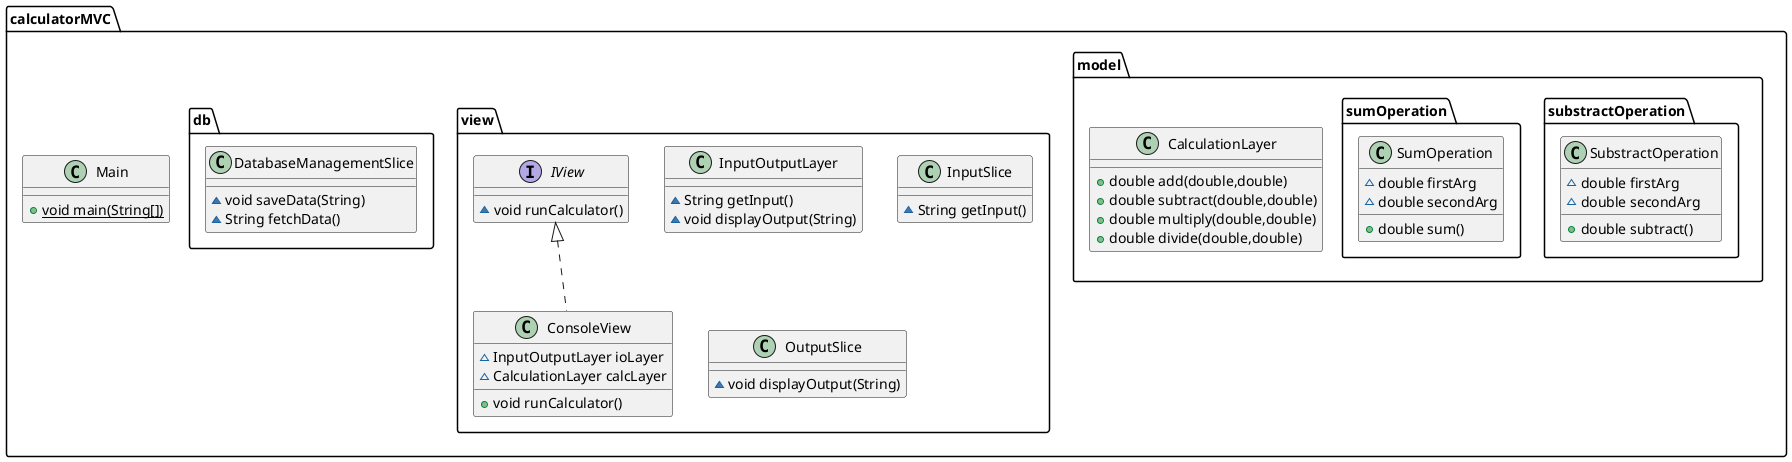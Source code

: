 @startuml
class calculatorMVC.model.substractOperation.SubstractOperation {
~ double firstArg
~ double secondArg
+ double subtract()
}
class calculatorMVC.Main {
+ {static} void main(String[])
}
class calculatorMVC.model.CalculationLayer {
+ double add(double,double)
+ double subtract(double,double)
+ double multiply(double,double)
+ double divide(double,double)
}
class calculatorMVC.view.InputOutputLayer {
~ String getInput()
~ void displayOutput(String)
}
class calculatorMVC.model.sumOperation.SumOperation {
~ double firstArg
~ double secondArg
+ double sum()
}
class calculatorMVC.view.ConsoleView {
~ InputOutputLayer ioLayer
~ CalculationLayer calcLayer
+ void runCalculator()
}
class calculatorMVC.db.DatabaseManagementSlice {
~ void saveData(String)
~ String fetchData()
}
class calculatorMVC.view.InputSlice {
~ String getInput()
}
class calculatorMVC.view.OutputSlice {
~ void displayOutput(String)
}
interface calculatorMVC.view.IView {
~ void runCalculator()
}


calculatorMVC.view.IView <|.. calculatorMVC.view.ConsoleView
@enduml